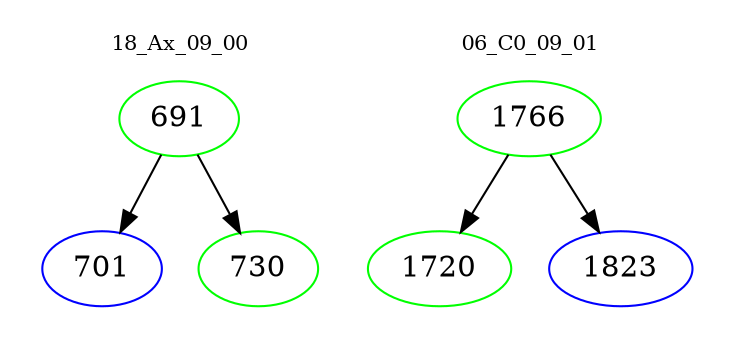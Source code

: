 digraph{
subgraph cluster_0 {
color = white
label = "18_Ax_09_00";
fontsize=10;
T0_691 [label="691", color="green"]
T0_691 -> T0_701 [color="black"]
T0_701 [label="701", color="blue"]
T0_691 -> T0_730 [color="black"]
T0_730 [label="730", color="green"]
}
subgraph cluster_1 {
color = white
label = "06_C0_09_01";
fontsize=10;
T1_1766 [label="1766", color="green"]
T1_1766 -> T1_1720 [color="black"]
T1_1720 [label="1720", color="green"]
T1_1766 -> T1_1823 [color="black"]
T1_1823 [label="1823", color="blue"]
}
}
